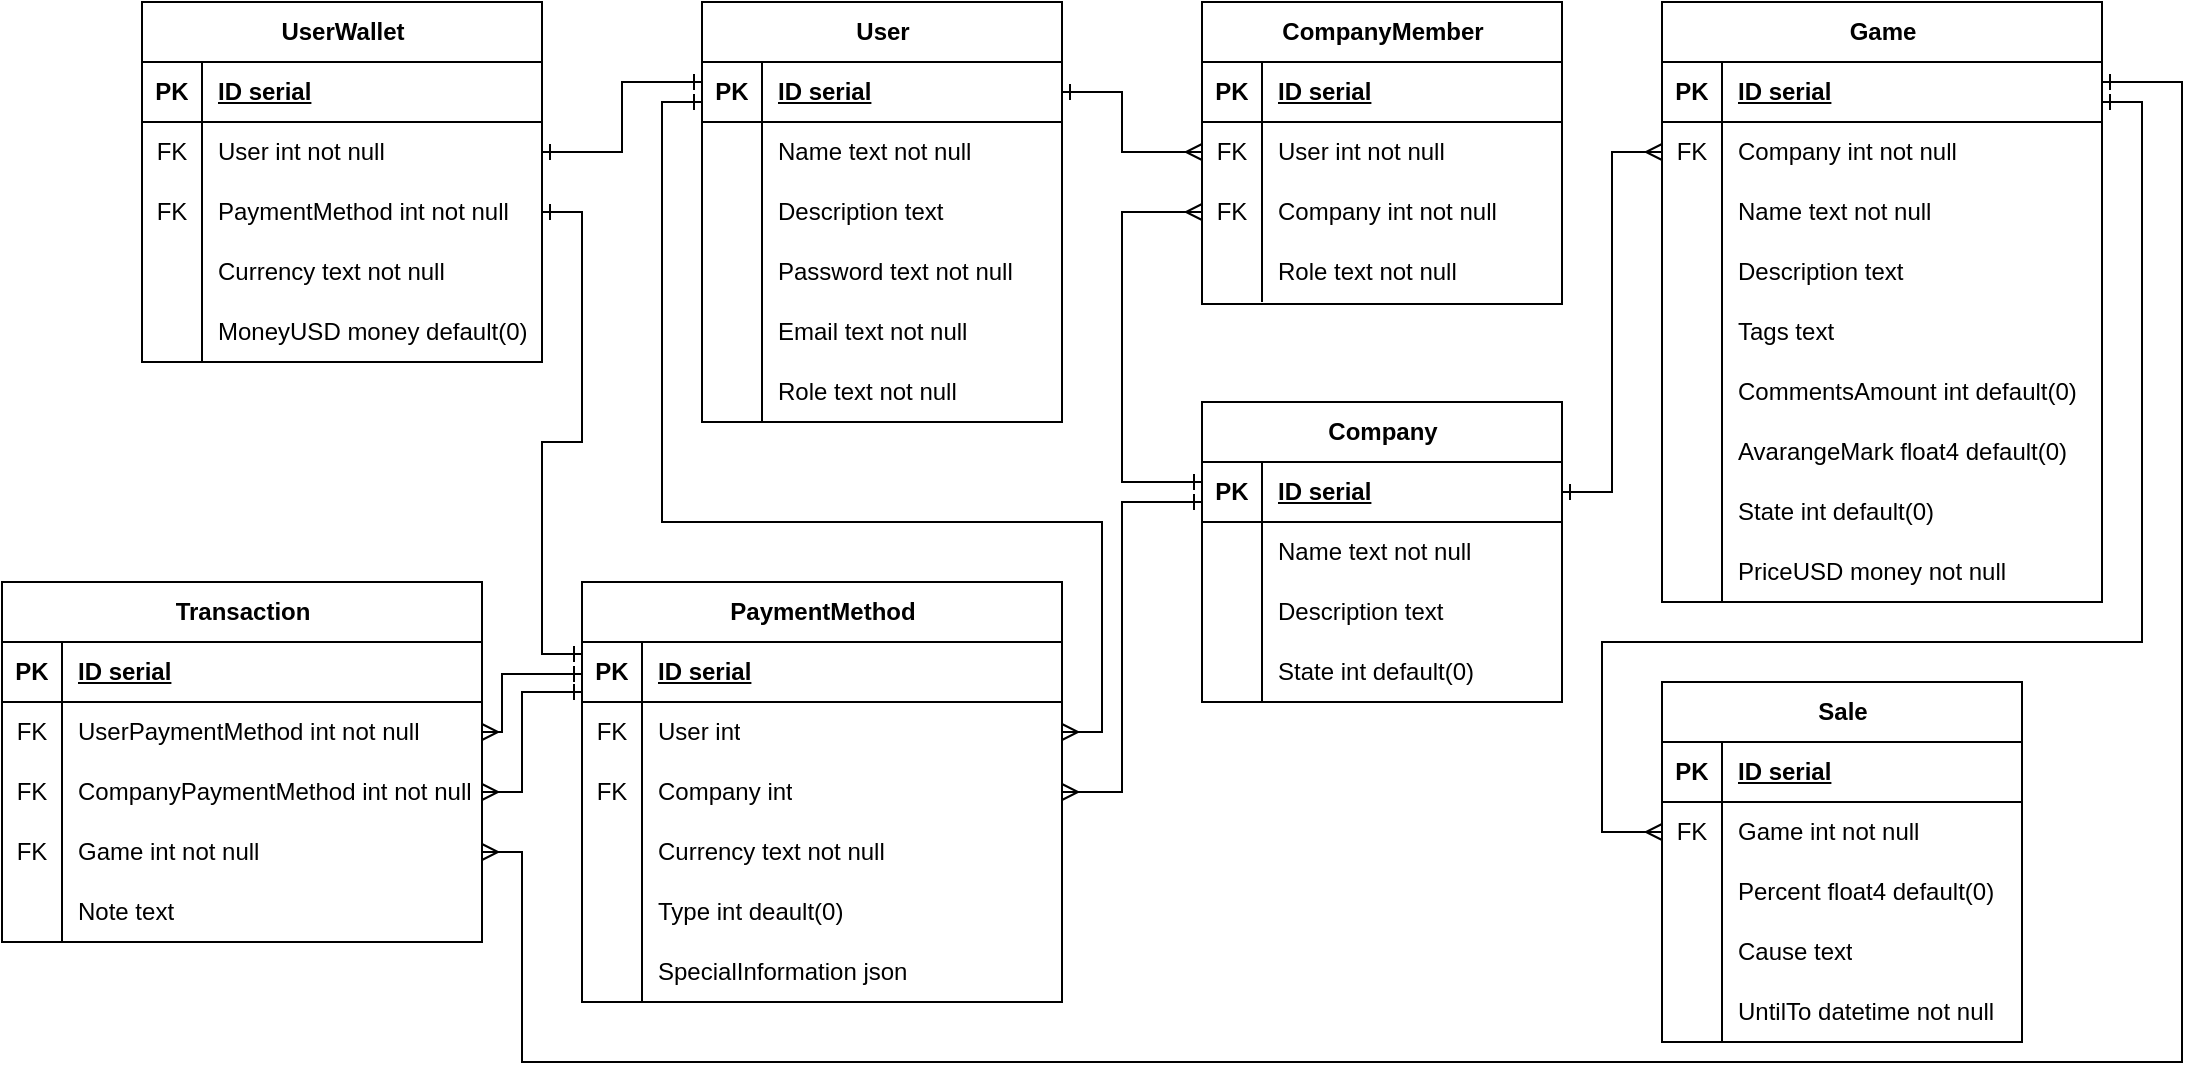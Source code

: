 <mxfile version="23.0.2" type="device">
  <diagram name="Страница — 1" id="mtTbgyyZm49exHGxRBd9">
    <mxGraphModel dx="2062" dy="731" grid="1" gridSize="10" guides="1" tooltips="1" connect="1" arrows="1" fold="1" page="1" pageScale="1" pageWidth="827" pageHeight="1169" math="0" shadow="0">
      <root>
        <mxCell id="0" />
        <mxCell id="1" parent="0" />
        <mxCell id="hpn7DYd1VdzblLCuDy1f-1" value="User" style="shape=table;startSize=30;container=1;collapsible=1;childLayout=tableLayout;fixedRows=1;rowLines=0;fontStyle=1;align=center;resizeLast=1;html=1;" parent="1" vertex="1">
          <mxGeometry y="120" width="180" height="210" as="geometry" />
        </mxCell>
        <mxCell id="hpn7DYd1VdzblLCuDy1f-2" value="" style="shape=tableRow;horizontal=0;startSize=0;swimlaneHead=0;swimlaneBody=0;fillColor=none;collapsible=0;dropTarget=0;points=[[0,0.5],[1,0.5]];portConstraint=eastwest;top=0;left=0;right=0;bottom=1;" parent="hpn7DYd1VdzblLCuDy1f-1" vertex="1">
          <mxGeometry y="30" width="180" height="30" as="geometry" />
        </mxCell>
        <mxCell id="hpn7DYd1VdzblLCuDy1f-3" value="PK" style="shape=partialRectangle;connectable=0;fillColor=none;top=0;left=0;bottom=0;right=0;fontStyle=1;overflow=hidden;whiteSpace=wrap;html=1;" parent="hpn7DYd1VdzblLCuDy1f-2" vertex="1">
          <mxGeometry width="30" height="30" as="geometry">
            <mxRectangle width="30" height="30" as="alternateBounds" />
          </mxGeometry>
        </mxCell>
        <mxCell id="hpn7DYd1VdzblLCuDy1f-4" value="ID serial" style="shape=partialRectangle;connectable=0;fillColor=none;top=0;left=0;bottom=0;right=0;align=left;spacingLeft=6;fontStyle=5;overflow=hidden;whiteSpace=wrap;html=1;" parent="hpn7DYd1VdzblLCuDy1f-2" vertex="1">
          <mxGeometry x="30" width="150" height="30" as="geometry">
            <mxRectangle width="150" height="30" as="alternateBounds" />
          </mxGeometry>
        </mxCell>
        <mxCell id="hpn7DYd1VdzblLCuDy1f-5" value="" style="shape=tableRow;horizontal=0;startSize=0;swimlaneHead=0;swimlaneBody=0;fillColor=none;collapsible=0;dropTarget=0;points=[[0,0.5],[1,0.5]];portConstraint=eastwest;top=0;left=0;right=0;bottom=0;" parent="hpn7DYd1VdzblLCuDy1f-1" vertex="1">
          <mxGeometry y="60" width="180" height="30" as="geometry" />
        </mxCell>
        <mxCell id="hpn7DYd1VdzblLCuDy1f-6" value="" style="shape=partialRectangle;connectable=0;fillColor=none;top=0;left=0;bottom=0;right=0;editable=1;overflow=hidden;whiteSpace=wrap;html=1;" parent="hpn7DYd1VdzblLCuDy1f-5" vertex="1">
          <mxGeometry width="30" height="30" as="geometry">
            <mxRectangle width="30" height="30" as="alternateBounds" />
          </mxGeometry>
        </mxCell>
        <mxCell id="hpn7DYd1VdzblLCuDy1f-7" value="Name text not null" style="shape=partialRectangle;connectable=0;fillColor=none;top=0;left=0;bottom=0;right=0;align=left;spacingLeft=6;overflow=hidden;whiteSpace=wrap;html=1;" parent="hpn7DYd1VdzblLCuDy1f-5" vertex="1">
          <mxGeometry x="30" width="150" height="30" as="geometry">
            <mxRectangle width="150" height="30" as="alternateBounds" />
          </mxGeometry>
        </mxCell>
        <mxCell id="hpn7DYd1VdzblLCuDy1f-8" value="" style="shape=tableRow;horizontal=0;startSize=0;swimlaneHead=0;swimlaneBody=0;fillColor=none;collapsible=0;dropTarget=0;points=[[0,0.5],[1,0.5]];portConstraint=eastwest;top=0;left=0;right=0;bottom=0;" parent="hpn7DYd1VdzblLCuDy1f-1" vertex="1">
          <mxGeometry y="90" width="180" height="30" as="geometry" />
        </mxCell>
        <mxCell id="hpn7DYd1VdzblLCuDy1f-9" value="" style="shape=partialRectangle;connectable=0;fillColor=none;top=0;left=0;bottom=0;right=0;editable=1;overflow=hidden;whiteSpace=wrap;html=1;" parent="hpn7DYd1VdzblLCuDy1f-8" vertex="1">
          <mxGeometry width="30" height="30" as="geometry">
            <mxRectangle width="30" height="30" as="alternateBounds" />
          </mxGeometry>
        </mxCell>
        <mxCell id="hpn7DYd1VdzblLCuDy1f-10" value="Description text" style="shape=partialRectangle;connectable=0;fillColor=none;top=0;left=0;bottom=0;right=0;align=left;spacingLeft=6;overflow=hidden;whiteSpace=wrap;html=1;" parent="hpn7DYd1VdzblLCuDy1f-8" vertex="1">
          <mxGeometry x="30" width="150" height="30" as="geometry">
            <mxRectangle width="150" height="30" as="alternateBounds" />
          </mxGeometry>
        </mxCell>
        <mxCell id="hpn7DYd1VdzblLCuDy1f-11" value="" style="shape=tableRow;horizontal=0;startSize=0;swimlaneHead=0;swimlaneBody=0;fillColor=none;collapsible=0;dropTarget=0;points=[[0,0.5],[1,0.5]];portConstraint=eastwest;top=0;left=0;right=0;bottom=0;" parent="hpn7DYd1VdzblLCuDy1f-1" vertex="1">
          <mxGeometry y="120" width="180" height="30" as="geometry" />
        </mxCell>
        <mxCell id="hpn7DYd1VdzblLCuDy1f-12" value="" style="shape=partialRectangle;connectable=0;fillColor=none;top=0;left=0;bottom=0;right=0;editable=1;overflow=hidden;whiteSpace=wrap;html=1;" parent="hpn7DYd1VdzblLCuDy1f-11" vertex="1">
          <mxGeometry width="30" height="30" as="geometry">
            <mxRectangle width="30" height="30" as="alternateBounds" />
          </mxGeometry>
        </mxCell>
        <mxCell id="hpn7DYd1VdzblLCuDy1f-13" value="Password text not null" style="shape=partialRectangle;connectable=0;fillColor=none;top=0;left=0;bottom=0;right=0;align=left;spacingLeft=6;overflow=hidden;whiteSpace=wrap;html=1;" parent="hpn7DYd1VdzblLCuDy1f-11" vertex="1">
          <mxGeometry x="30" width="150" height="30" as="geometry">
            <mxRectangle width="150" height="30" as="alternateBounds" />
          </mxGeometry>
        </mxCell>
        <mxCell id="SsQEKm58ZmGo_g2XFNPB-19" style="shape=tableRow;horizontal=0;startSize=0;swimlaneHead=0;swimlaneBody=0;fillColor=none;collapsible=0;dropTarget=0;points=[[0,0.5],[1,0.5]];portConstraint=eastwest;top=0;left=0;right=0;bottom=0;" parent="hpn7DYd1VdzblLCuDy1f-1" vertex="1">
          <mxGeometry y="150" width="180" height="30" as="geometry" />
        </mxCell>
        <mxCell id="SsQEKm58ZmGo_g2XFNPB-20" style="shape=partialRectangle;connectable=0;fillColor=none;top=0;left=0;bottom=0;right=0;editable=1;overflow=hidden;whiteSpace=wrap;html=1;" parent="SsQEKm58ZmGo_g2XFNPB-19" vertex="1">
          <mxGeometry width="30" height="30" as="geometry">
            <mxRectangle width="30" height="30" as="alternateBounds" />
          </mxGeometry>
        </mxCell>
        <mxCell id="SsQEKm58ZmGo_g2XFNPB-21" value="Email text not null" style="shape=partialRectangle;connectable=0;fillColor=none;top=0;left=0;bottom=0;right=0;align=left;spacingLeft=6;overflow=hidden;whiteSpace=wrap;html=1;" parent="SsQEKm58ZmGo_g2XFNPB-19" vertex="1">
          <mxGeometry x="30" width="150" height="30" as="geometry">
            <mxRectangle width="150" height="30" as="alternateBounds" />
          </mxGeometry>
        </mxCell>
        <mxCell id="hpn7DYd1VdzblLCuDy1f-66" style="shape=tableRow;horizontal=0;startSize=0;swimlaneHead=0;swimlaneBody=0;fillColor=none;collapsible=0;dropTarget=0;points=[[0,0.5],[1,0.5]];portConstraint=eastwest;top=0;left=0;right=0;bottom=0;" parent="hpn7DYd1VdzblLCuDy1f-1" vertex="1">
          <mxGeometry y="180" width="180" height="30" as="geometry" />
        </mxCell>
        <mxCell id="hpn7DYd1VdzblLCuDy1f-67" style="shape=partialRectangle;connectable=0;fillColor=none;top=0;left=0;bottom=0;right=0;editable=1;overflow=hidden;whiteSpace=wrap;html=1;" parent="hpn7DYd1VdzblLCuDy1f-66" vertex="1">
          <mxGeometry width="30" height="30" as="geometry">
            <mxRectangle width="30" height="30" as="alternateBounds" />
          </mxGeometry>
        </mxCell>
        <mxCell id="hpn7DYd1VdzblLCuDy1f-68" value="Role text not null" style="shape=partialRectangle;connectable=0;fillColor=none;top=0;left=0;bottom=0;right=0;align=left;spacingLeft=6;overflow=hidden;whiteSpace=wrap;html=1;" parent="hpn7DYd1VdzblLCuDy1f-66" vertex="1">
          <mxGeometry x="30" width="150" height="30" as="geometry">
            <mxRectangle width="150" height="30" as="alternateBounds" />
          </mxGeometry>
        </mxCell>
        <mxCell id="hpn7DYd1VdzblLCuDy1f-14" value="Game" style="shape=table;startSize=30;container=1;collapsible=1;childLayout=tableLayout;fixedRows=1;rowLines=0;fontStyle=1;align=center;resizeLast=1;html=1;" parent="1" vertex="1">
          <mxGeometry x="480" y="120" width="220" height="300" as="geometry" />
        </mxCell>
        <mxCell id="hpn7DYd1VdzblLCuDy1f-15" value="" style="shape=tableRow;horizontal=0;startSize=0;swimlaneHead=0;swimlaneBody=0;fillColor=none;collapsible=0;dropTarget=0;points=[[0,0.5],[1,0.5]];portConstraint=eastwest;top=0;left=0;right=0;bottom=1;" parent="hpn7DYd1VdzblLCuDy1f-14" vertex="1">
          <mxGeometry y="30" width="220" height="30" as="geometry" />
        </mxCell>
        <mxCell id="hpn7DYd1VdzblLCuDy1f-16" value="PK" style="shape=partialRectangle;connectable=0;fillColor=none;top=0;left=0;bottom=0;right=0;fontStyle=1;overflow=hidden;whiteSpace=wrap;html=1;" parent="hpn7DYd1VdzblLCuDy1f-15" vertex="1">
          <mxGeometry width="30" height="30" as="geometry">
            <mxRectangle width="30" height="30" as="alternateBounds" />
          </mxGeometry>
        </mxCell>
        <mxCell id="hpn7DYd1VdzblLCuDy1f-17" value="ID serial" style="shape=partialRectangle;connectable=0;fillColor=none;top=0;left=0;bottom=0;right=0;align=left;spacingLeft=6;fontStyle=5;overflow=hidden;whiteSpace=wrap;html=1;" parent="hpn7DYd1VdzblLCuDy1f-15" vertex="1">
          <mxGeometry x="30" width="190" height="30" as="geometry">
            <mxRectangle width="190" height="30" as="alternateBounds" />
          </mxGeometry>
        </mxCell>
        <mxCell id="hpn7DYd1VdzblLCuDy1f-75" style="shape=tableRow;horizontal=0;startSize=0;swimlaneHead=0;swimlaneBody=0;fillColor=none;collapsible=0;dropTarget=0;points=[[0,0.5],[1,0.5]];portConstraint=eastwest;top=0;left=0;right=0;bottom=0;" parent="hpn7DYd1VdzblLCuDy1f-14" vertex="1">
          <mxGeometry y="60" width="220" height="30" as="geometry" />
        </mxCell>
        <mxCell id="hpn7DYd1VdzblLCuDy1f-76" value="FK" style="shape=partialRectangle;connectable=0;fillColor=none;top=0;left=0;bottom=0;right=0;editable=1;overflow=hidden;whiteSpace=wrap;html=1;" parent="hpn7DYd1VdzblLCuDy1f-75" vertex="1">
          <mxGeometry width="30" height="30" as="geometry">
            <mxRectangle width="30" height="30" as="alternateBounds" />
          </mxGeometry>
        </mxCell>
        <mxCell id="hpn7DYd1VdzblLCuDy1f-77" value="Company int not null" style="shape=partialRectangle;connectable=0;fillColor=none;top=0;left=0;bottom=0;right=0;align=left;spacingLeft=6;overflow=hidden;whiteSpace=wrap;html=1;" parent="hpn7DYd1VdzblLCuDy1f-75" vertex="1">
          <mxGeometry x="30" width="190" height="30" as="geometry">
            <mxRectangle width="190" height="30" as="alternateBounds" />
          </mxGeometry>
        </mxCell>
        <mxCell id="hpn7DYd1VdzblLCuDy1f-18" value="" style="shape=tableRow;horizontal=0;startSize=0;swimlaneHead=0;swimlaneBody=0;fillColor=none;collapsible=0;dropTarget=0;points=[[0,0.5],[1,0.5]];portConstraint=eastwest;top=0;left=0;right=0;bottom=0;" parent="hpn7DYd1VdzblLCuDy1f-14" vertex="1">
          <mxGeometry y="90" width="220" height="30" as="geometry" />
        </mxCell>
        <mxCell id="hpn7DYd1VdzblLCuDy1f-19" value="" style="shape=partialRectangle;connectable=0;fillColor=none;top=0;left=0;bottom=0;right=0;editable=1;overflow=hidden;whiteSpace=wrap;html=1;" parent="hpn7DYd1VdzblLCuDy1f-18" vertex="1">
          <mxGeometry width="30" height="30" as="geometry">
            <mxRectangle width="30" height="30" as="alternateBounds" />
          </mxGeometry>
        </mxCell>
        <mxCell id="hpn7DYd1VdzblLCuDy1f-20" value="Name text not null" style="shape=partialRectangle;connectable=0;fillColor=none;top=0;left=0;bottom=0;right=0;align=left;spacingLeft=6;overflow=hidden;whiteSpace=wrap;html=1;" parent="hpn7DYd1VdzblLCuDy1f-18" vertex="1">
          <mxGeometry x="30" width="190" height="30" as="geometry">
            <mxRectangle width="190" height="30" as="alternateBounds" />
          </mxGeometry>
        </mxCell>
        <mxCell id="hpn7DYd1VdzblLCuDy1f-21" value="" style="shape=tableRow;horizontal=0;startSize=0;swimlaneHead=0;swimlaneBody=0;fillColor=none;collapsible=0;dropTarget=0;points=[[0,0.5],[1,0.5]];portConstraint=eastwest;top=0;left=0;right=0;bottom=0;" parent="hpn7DYd1VdzblLCuDy1f-14" vertex="1">
          <mxGeometry y="120" width="220" height="30" as="geometry" />
        </mxCell>
        <mxCell id="hpn7DYd1VdzblLCuDy1f-22" value="" style="shape=partialRectangle;connectable=0;fillColor=none;top=0;left=0;bottom=0;right=0;editable=1;overflow=hidden;whiteSpace=wrap;html=1;" parent="hpn7DYd1VdzblLCuDy1f-21" vertex="1">
          <mxGeometry width="30" height="30" as="geometry">
            <mxRectangle width="30" height="30" as="alternateBounds" />
          </mxGeometry>
        </mxCell>
        <mxCell id="hpn7DYd1VdzblLCuDy1f-23" value="Description text" style="shape=partialRectangle;connectable=0;fillColor=none;top=0;left=0;bottom=0;right=0;align=left;spacingLeft=6;overflow=hidden;whiteSpace=wrap;html=1;" parent="hpn7DYd1VdzblLCuDy1f-21" vertex="1">
          <mxGeometry x="30" width="190" height="30" as="geometry">
            <mxRectangle width="190" height="30" as="alternateBounds" />
          </mxGeometry>
        </mxCell>
        <mxCell id="hpn7DYd1VdzblLCuDy1f-24" value="" style="shape=tableRow;horizontal=0;startSize=0;swimlaneHead=0;swimlaneBody=0;fillColor=none;collapsible=0;dropTarget=0;points=[[0,0.5],[1,0.5]];portConstraint=eastwest;top=0;left=0;right=0;bottom=0;" parent="hpn7DYd1VdzblLCuDy1f-14" vertex="1">
          <mxGeometry y="150" width="220" height="30" as="geometry" />
        </mxCell>
        <mxCell id="hpn7DYd1VdzblLCuDy1f-25" value="" style="shape=partialRectangle;connectable=0;fillColor=none;top=0;left=0;bottom=0;right=0;editable=1;overflow=hidden;whiteSpace=wrap;html=1;" parent="hpn7DYd1VdzblLCuDy1f-24" vertex="1">
          <mxGeometry width="30" height="30" as="geometry">
            <mxRectangle width="30" height="30" as="alternateBounds" />
          </mxGeometry>
        </mxCell>
        <mxCell id="hpn7DYd1VdzblLCuDy1f-26" value="Tags text" style="shape=partialRectangle;connectable=0;fillColor=none;top=0;left=0;bottom=0;right=0;align=left;spacingLeft=6;overflow=hidden;whiteSpace=wrap;html=1;" parent="hpn7DYd1VdzblLCuDy1f-24" vertex="1">
          <mxGeometry x="30" width="190" height="30" as="geometry">
            <mxRectangle width="190" height="30" as="alternateBounds" />
          </mxGeometry>
        </mxCell>
        <mxCell id="hpn7DYd1VdzblLCuDy1f-72" style="shape=tableRow;horizontal=0;startSize=0;swimlaneHead=0;swimlaneBody=0;fillColor=none;collapsible=0;dropTarget=0;points=[[0,0.5],[1,0.5]];portConstraint=eastwest;top=0;left=0;right=0;bottom=0;" parent="hpn7DYd1VdzblLCuDy1f-14" vertex="1">
          <mxGeometry y="180" width="220" height="30" as="geometry" />
        </mxCell>
        <mxCell id="hpn7DYd1VdzblLCuDy1f-73" style="shape=partialRectangle;connectable=0;fillColor=none;top=0;left=0;bottom=0;right=0;editable=1;overflow=hidden;whiteSpace=wrap;html=1;" parent="hpn7DYd1VdzblLCuDy1f-72" vertex="1">
          <mxGeometry width="30" height="30" as="geometry">
            <mxRectangle width="30" height="30" as="alternateBounds" />
          </mxGeometry>
        </mxCell>
        <mxCell id="hpn7DYd1VdzblLCuDy1f-74" value="CommentsAmount int default(0)" style="shape=partialRectangle;connectable=0;fillColor=none;top=0;left=0;bottom=0;right=0;align=left;spacingLeft=6;overflow=hidden;whiteSpace=wrap;html=1;" parent="hpn7DYd1VdzblLCuDy1f-72" vertex="1">
          <mxGeometry x="30" width="190" height="30" as="geometry">
            <mxRectangle width="190" height="30" as="alternateBounds" />
          </mxGeometry>
        </mxCell>
        <mxCell id="hpn7DYd1VdzblLCuDy1f-79" style="shape=tableRow;horizontal=0;startSize=0;swimlaneHead=0;swimlaneBody=0;fillColor=none;collapsible=0;dropTarget=0;points=[[0,0.5],[1,0.5]];portConstraint=eastwest;top=0;left=0;right=0;bottom=0;" parent="hpn7DYd1VdzblLCuDy1f-14" vertex="1">
          <mxGeometry y="210" width="220" height="30" as="geometry" />
        </mxCell>
        <mxCell id="hpn7DYd1VdzblLCuDy1f-80" style="shape=partialRectangle;connectable=0;fillColor=none;top=0;left=0;bottom=0;right=0;editable=1;overflow=hidden;whiteSpace=wrap;html=1;" parent="hpn7DYd1VdzblLCuDy1f-79" vertex="1">
          <mxGeometry width="30" height="30" as="geometry">
            <mxRectangle width="30" height="30" as="alternateBounds" />
          </mxGeometry>
        </mxCell>
        <mxCell id="hpn7DYd1VdzblLCuDy1f-81" value="AvarangeMark float4 default(0)" style="shape=partialRectangle;connectable=0;fillColor=none;top=0;left=0;bottom=0;right=0;align=left;spacingLeft=6;overflow=hidden;whiteSpace=wrap;html=1;" parent="hpn7DYd1VdzblLCuDy1f-79" vertex="1">
          <mxGeometry x="30" width="190" height="30" as="geometry">
            <mxRectangle width="190" height="30" as="alternateBounds" />
          </mxGeometry>
        </mxCell>
        <mxCell id="u2H5KpluU237ihp0Cpg3-1" style="shape=tableRow;horizontal=0;startSize=0;swimlaneHead=0;swimlaneBody=0;fillColor=none;collapsible=0;dropTarget=0;points=[[0,0.5],[1,0.5]];portConstraint=eastwest;top=0;left=0;right=0;bottom=0;" vertex="1" parent="hpn7DYd1VdzblLCuDy1f-14">
          <mxGeometry y="240" width="220" height="30" as="geometry" />
        </mxCell>
        <mxCell id="u2H5KpluU237ihp0Cpg3-2" style="shape=partialRectangle;connectable=0;fillColor=none;top=0;left=0;bottom=0;right=0;editable=1;overflow=hidden;whiteSpace=wrap;html=1;" vertex="1" parent="u2H5KpluU237ihp0Cpg3-1">
          <mxGeometry width="30" height="30" as="geometry">
            <mxRectangle width="30" height="30" as="alternateBounds" />
          </mxGeometry>
        </mxCell>
        <mxCell id="u2H5KpluU237ihp0Cpg3-3" value="State int default(0)" style="shape=partialRectangle;connectable=0;fillColor=none;top=0;left=0;bottom=0;right=0;align=left;spacingLeft=6;overflow=hidden;whiteSpace=wrap;html=1;" vertex="1" parent="u2H5KpluU237ihp0Cpg3-1">
          <mxGeometry x="30" width="190" height="30" as="geometry">
            <mxRectangle width="190" height="30" as="alternateBounds" />
          </mxGeometry>
        </mxCell>
        <mxCell id="SsQEKm58ZmGo_g2XFNPB-103" style="shape=tableRow;horizontal=0;startSize=0;swimlaneHead=0;swimlaneBody=0;fillColor=none;collapsible=0;dropTarget=0;points=[[0,0.5],[1,0.5]];portConstraint=eastwest;top=0;left=0;right=0;bottom=0;" parent="hpn7DYd1VdzblLCuDy1f-14" vertex="1">
          <mxGeometry y="270" width="220" height="30" as="geometry" />
        </mxCell>
        <mxCell id="SsQEKm58ZmGo_g2XFNPB-104" style="shape=partialRectangle;connectable=0;fillColor=none;top=0;left=0;bottom=0;right=0;editable=1;overflow=hidden;whiteSpace=wrap;html=1;" parent="SsQEKm58ZmGo_g2XFNPB-103" vertex="1">
          <mxGeometry width="30" height="30" as="geometry">
            <mxRectangle width="30" height="30" as="alternateBounds" />
          </mxGeometry>
        </mxCell>
        <mxCell id="SsQEKm58ZmGo_g2XFNPB-105" value="PriceUSD money not null" style="shape=partialRectangle;connectable=0;fillColor=none;top=0;left=0;bottom=0;right=0;align=left;spacingLeft=6;overflow=hidden;whiteSpace=wrap;html=1;" parent="SsQEKm58ZmGo_g2XFNPB-103" vertex="1">
          <mxGeometry x="30" width="190" height="30" as="geometry">
            <mxRectangle width="190" height="30" as="alternateBounds" />
          </mxGeometry>
        </mxCell>
        <mxCell id="hpn7DYd1VdzblLCuDy1f-27" value="Company" style="shape=table;startSize=30;container=1;collapsible=1;childLayout=tableLayout;fixedRows=1;rowLines=0;fontStyle=1;align=center;resizeLast=1;html=1;" parent="1" vertex="1">
          <mxGeometry x="250" y="320" width="180" height="150" as="geometry" />
        </mxCell>
        <mxCell id="hpn7DYd1VdzblLCuDy1f-28" value="" style="shape=tableRow;horizontal=0;startSize=0;swimlaneHead=0;swimlaneBody=0;fillColor=none;collapsible=0;dropTarget=0;points=[[0,0.5],[1,0.5]];portConstraint=eastwest;top=0;left=0;right=0;bottom=1;" parent="hpn7DYd1VdzblLCuDy1f-27" vertex="1">
          <mxGeometry y="30" width="180" height="30" as="geometry" />
        </mxCell>
        <mxCell id="hpn7DYd1VdzblLCuDy1f-29" value="PK" style="shape=partialRectangle;connectable=0;fillColor=none;top=0;left=0;bottom=0;right=0;fontStyle=1;overflow=hidden;whiteSpace=wrap;html=1;" parent="hpn7DYd1VdzblLCuDy1f-28" vertex="1">
          <mxGeometry width="30" height="30" as="geometry">
            <mxRectangle width="30" height="30" as="alternateBounds" />
          </mxGeometry>
        </mxCell>
        <mxCell id="hpn7DYd1VdzblLCuDy1f-30" value="ID serial" style="shape=partialRectangle;connectable=0;fillColor=none;top=0;left=0;bottom=0;right=0;align=left;spacingLeft=6;fontStyle=5;overflow=hidden;whiteSpace=wrap;html=1;" parent="hpn7DYd1VdzblLCuDy1f-28" vertex="1">
          <mxGeometry x="30" width="150" height="30" as="geometry">
            <mxRectangle width="150" height="30" as="alternateBounds" />
          </mxGeometry>
        </mxCell>
        <mxCell id="hpn7DYd1VdzblLCuDy1f-31" value="" style="shape=tableRow;horizontal=0;startSize=0;swimlaneHead=0;swimlaneBody=0;fillColor=none;collapsible=0;dropTarget=0;points=[[0,0.5],[1,0.5]];portConstraint=eastwest;top=0;left=0;right=0;bottom=0;" parent="hpn7DYd1VdzblLCuDy1f-27" vertex="1">
          <mxGeometry y="60" width="180" height="30" as="geometry" />
        </mxCell>
        <mxCell id="hpn7DYd1VdzblLCuDy1f-32" value="" style="shape=partialRectangle;connectable=0;fillColor=none;top=0;left=0;bottom=0;right=0;editable=1;overflow=hidden;whiteSpace=wrap;html=1;" parent="hpn7DYd1VdzblLCuDy1f-31" vertex="1">
          <mxGeometry width="30" height="30" as="geometry">
            <mxRectangle width="30" height="30" as="alternateBounds" />
          </mxGeometry>
        </mxCell>
        <mxCell id="hpn7DYd1VdzblLCuDy1f-33" value="Name text not null" style="shape=partialRectangle;connectable=0;fillColor=none;top=0;left=0;bottom=0;right=0;align=left;spacingLeft=6;overflow=hidden;whiteSpace=wrap;html=1;" parent="hpn7DYd1VdzblLCuDy1f-31" vertex="1">
          <mxGeometry x="30" width="150" height="30" as="geometry">
            <mxRectangle width="150" height="30" as="alternateBounds" />
          </mxGeometry>
        </mxCell>
        <mxCell id="hpn7DYd1VdzblLCuDy1f-34" value="" style="shape=tableRow;horizontal=0;startSize=0;swimlaneHead=0;swimlaneBody=0;fillColor=none;collapsible=0;dropTarget=0;points=[[0,0.5],[1,0.5]];portConstraint=eastwest;top=0;left=0;right=0;bottom=0;" parent="hpn7DYd1VdzblLCuDy1f-27" vertex="1">
          <mxGeometry y="90" width="180" height="30" as="geometry" />
        </mxCell>
        <mxCell id="hpn7DYd1VdzblLCuDy1f-35" value="" style="shape=partialRectangle;connectable=0;fillColor=none;top=0;left=0;bottom=0;right=0;editable=1;overflow=hidden;whiteSpace=wrap;html=1;" parent="hpn7DYd1VdzblLCuDy1f-34" vertex="1">
          <mxGeometry width="30" height="30" as="geometry">
            <mxRectangle width="30" height="30" as="alternateBounds" />
          </mxGeometry>
        </mxCell>
        <mxCell id="hpn7DYd1VdzblLCuDy1f-36" value="Description text" style="shape=partialRectangle;connectable=0;fillColor=none;top=0;left=0;bottom=0;right=0;align=left;spacingLeft=6;overflow=hidden;whiteSpace=wrap;html=1;" parent="hpn7DYd1VdzblLCuDy1f-34" vertex="1">
          <mxGeometry x="30" width="150" height="30" as="geometry">
            <mxRectangle width="150" height="30" as="alternateBounds" />
          </mxGeometry>
        </mxCell>
        <mxCell id="u2H5KpluU237ihp0Cpg3-8" style="shape=tableRow;horizontal=0;startSize=0;swimlaneHead=0;swimlaneBody=0;fillColor=none;collapsible=0;dropTarget=0;points=[[0,0.5],[1,0.5]];portConstraint=eastwest;top=0;left=0;right=0;bottom=0;" vertex="1" parent="hpn7DYd1VdzblLCuDy1f-27">
          <mxGeometry y="120" width="180" height="30" as="geometry" />
        </mxCell>
        <mxCell id="u2H5KpluU237ihp0Cpg3-9" style="shape=partialRectangle;connectable=0;fillColor=none;top=0;left=0;bottom=0;right=0;editable=1;overflow=hidden;whiteSpace=wrap;html=1;" vertex="1" parent="u2H5KpluU237ihp0Cpg3-8">
          <mxGeometry width="30" height="30" as="geometry">
            <mxRectangle width="30" height="30" as="alternateBounds" />
          </mxGeometry>
        </mxCell>
        <mxCell id="u2H5KpluU237ihp0Cpg3-10" value="State int default(0)" style="shape=partialRectangle;connectable=0;fillColor=none;top=0;left=0;bottom=0;right=0;align=left;spacingLeft=6;overflow=hidden;whiteSpace=wrap;html=1;" vertex="1" parent="u2H5KpluU237ihp0Cpg3-8">
          <mxGeometry x="30" width="150" height="30" as="geometry">
            <mxRectangle width="150" height="30" as="alternateBounds" />
          </mxGeometry>
        </mxCell>
        <mxCell id="hpn7DYd1VdzblLCuDy1f-40" value="Sale" style="shape=table;startSize=30;container=1;collapsible=1;childLayout=tableLayout;fixedRows=1;rowLines=0;fontStyle=1;align=center;resizeLast=1;html=1;" parent="1" vertex="1">
          <mxGeometry x="480" y="460" width="180" height="180" as="geometry" />
        </mxCell>
        <mxCell id="hpn7DYd1VdzblLCuDy1f-41" value="" style="shape=tableRow;horizontal=0;startSize=0;swimlaneHead=0;swimlaneBody=0;fillColor=none;collapsible=0;dropTarget=0;points=[[0,0.5],[1,0.5]];portConstraint=eastwest;top=0;left=0;right=0;bottom=1;" parent="hpn7DYd1VdzblLCuDy1f-40" vertex="1">
          <mxGeometry y="30" width="180" height="30" as="geometry" />
        </mxCell>
        <mxCell id="hpn7DYd1VdzblLCuDy1f-42" value="PK" style="shape=partialRectangle;connectable=0;fillColor=none;top=0;left=0;bottom=0;right=0;fontStyle=1;overflow=hidden;whiteSpace=wrap;html=1;" parent="hpn7DYd1VdzblLCuDy1f-41" vertex="1">
          <mxGeometry width="30" height="30" as="geometry">
            <mxRectangle width="30" height="30" as="alternateBounds" />
          </mxGeometry>
        </mxCell>
        <mxCell id="hpn7DYd1VdzblLCuDy1f-43" value="ID serial" style="shape=partialRectangle;connectable=0;fillColor=none;top=0;left=0;bottom=0;right=0;align=left;spacingLeft=6;fontStyle=5;overflow=hidden;whiteSpace=wrap;html=1;" parent="hpn7DYd1VdzblLCuDy1f-41" vertex="1">
          <mxGeometry x="30" width="150" height="30" as="geometry">
            <mxRectangle width="150" height="30" as="alternateBounds" />
          </mxGeometry>
        </mxCell>
        <mxCell id="hpn7DYd1VdzblLCuDy1f-44" value="" style="shape=tableRow;horizontal=0;startSize=0;swimlaneHead=0;swimlaneBody=0;fillColor=none;collapsible=0;dropTarget=0;points=[[0,0.5],[1,0.5]];portConstraint=eastwest;top=0;left=0;right=0;bottom=0;" parent="hpn7DYd1VdzblLCuDy1f-40" vertex="1">
          <mxGeometry y="60" width="180" height="30" as="geometry" />
        </mxCell>
        <mxCell id="hpn7DYd1VdzblLCuDy1f-45" value="FK" style="shape=partialRectangle;connectable=0;fillColor=none;top=0;left=0;bottom=0;right=0;editable=1;overflow=hidden;whiteSpace=wrap;html=1;" parent="hpn7DYd1VdzblLCuDy1f-44" vertex="1">
          <mxGeometry width="30" height="30" as="geometry">
            <mxRectangle width="30" height="30" as="alternateBounds" />
          </mxGeometry>
        </mxCell>
        <mxCell id="hpn7DYd1VdzblLCuDy1f-46" value="Game int not null" style="shape=partialRectangle;connectable=0;fillColor=none;top=0;left=0;bottom=0;right=0;align=left;spacingLeft=6;overflow=hidden;whiteSpace=wrap;html=1;" parent="hpn7DYd1VdzblLCuDy1f-44" vertex="1">
          <mxGeometry x="30" width="150" height="30" as="geometry">
            <mxRectangle width="150" height="30" as="alternateBounds" />
          </mxGeometry>
        </mxCell>
        <mxCell id="hpn7DYd1VdzblLCuDy1f-47" value="" style="shape=tableRow;horizontal=0;startSize=0;swimlaneHead=0;swimlaneBody=0;fillColor=none;collapsible=0;dropTarget=0;points=[[0,0.5],[1,0.5]];portConstraint=eastwest;top=0;left=0;right=0;bottom=0;" parent="hpn7DYd1VdzblLCuDy1f-40" vertex="1">
          <mxGeometry y="90" width="180" height="30" as="geometry" />
        </mxCell>
        <mxCell id="hpn7DYd1VdzblLCuDy1f-48" value="" style="shape=partialRectangle;connectable=0;fillColor=none;top=0;left=0;bottom=0;right=0;editable=1;overflow=hidden;whiteSpace=wrap;html=1;" parent="hpn7DYd1VdzblLCuDy1f-47" vertex="1">
          <mxGeometry width="30" height="30" as="geometry">
            <mxRectangle width="30" height="30" as="alternateBounds" />
          </mxGeometry>
        </mxCell>
        <mxCell id="hpn7DYd1VdzblLCuDy1f-49" value="Percent float4 default(0)" style="shape=partialRectangle;connectable=0;fillColor=none;top=0;left=0;bottom=0;right=0;align=left;spacingLeft=6;overflow=hidden;whiteSpace=wrap;html=1;" parent="hpn7DYd1VdzblLCuDy1f-47" vertex="1">
          <mxGeometry x="30" width="150" height="30" as="geometry">
            <mxRectangle width="150" height="30" as="alternateBounds" />
          </mxGeometry>
        </mxCell>
        <mxCell id="hpn7DYd1VdzblLCuDy1f-50" value="" style="shape=tableRow;horizontal=0;startSize=0;swimlaneHead=0;swimlaneBody=0;fillColor=none;collapsible=0;dropTarget=0;points=[[0,0.5],[1,0.5]];portConstraint=eastwest;top=0;left=0;right=0;bottom=0;" parent="hpn7DYd1VdzblLCuDy1f-40" vertex="1">
          <mxGeometry y="120" width="180" height="30" as="geometry" />
        </mxCell>
        <mxCell id="hpn7DYd1VdzblLCuDy1f-51" value="" style="shape=partialRectangle;connectable=0;fillColor=none;top=0;left=0;bottom=0;right=0;editable=1;overflow=hidden;whiteSpace=wrap;html=1;" parent="hpn7DYd1VdzblLCuDy1f-50" vertex="1">
          <mxGeometry width="30" height="30" as="geometry">
            <mxRectangle width="30" height="30" as="alternateBounds" />
          </mxGeometry>
        </mxCell>
        <mxCell id="hpn7DYd1VdzblLCuDy1f-52" value="Cause text" style="shape=partialRectangle;connectable=0;fillColor=none;top=0;left=0;bottom=0;right=0;align=left;spacingLeft=6;overflow=hidden;whiteSpace=wrap;html=1;" parent="hpn7DYd1VdzblLCuDy1f-50" vertex="1">
          <mxGeometry x="30" width="150" height="30" as="geometry">
            <mxRectangle width="150" height="30" as="alternateBounds" />
          </mxGeometry>
        </mxCell>
        <mxCell id="u2H5KpluU237ihp0Cpg3-4" style="shape=tableRow;horizontal=0;startSize=0;swimlaneHead=0;swimlaneBody=0;fillColor=none;collapsible=0;dropTarget=0;points=[[0,0.5],[1,0.5]];portConstraint=eastwest;top=0;left=0;right=0;bottom=0;" vertex="1" parent="hpn7DYd1VdzblLCuDy1f-40">
          <mxGeometry y="150" width="180" height="30" as="geometry" />
        </mxCell>
        <mxCell id="u2H5KpluU237ihp0Cpg3-5" style="shape=partialRectangle;connectable=0;fillColor=none;top=0;left=0;bottom=0;right=0;editable=1;overflow=hidden;whiteSpace=wrap;html=1;" vertex="1" parent="u2H5KpluU237ihp0Cpg3-4">
          <mxGeometry width="30" height="30" as="geometry">
            <mxRectangle width="30" height="30" as="alternateBounds" />
          </mxGeometry>
        </mxCell>
        <mxCell id="u2H5KpluU237ihp0Cpg3-6" value="UntilTo datetime not null" style="shape=partialRectangle;connectable=0;fillColor=none;top=0;left=0;bottom=0;right=0;align=left;spacingLeft=6;overflow=hidden;whiteSpace=wrap;html=1;" vertex="1" parent="u2H5KpluU237ihp0Cpg3-4">
          <mxGeometry x="30" width="150" height="30" as="geometry">
            <mxRectangle width="150" height="30" as="alternateBounds" />
          </mxGeometry>
        </mxCell>
        <mxCell id="hpn7DYd1VdzblLCuDy1f-53" value="Transaction" style="shape=table;startSize=30;container=1;collapsible=1;childLayout=tableLayout;fixedRows=1;rowLines=0;fontStyle=1;align=center;resizeLast=1;html=1;" parent="1" vertex="1">
          <mxGeometry x="-350" y="410" width="240" height="180" as="geometry" />
        </mxCell>
        <mxCell id="hpn7DYd1VdzblLCuDy1f-54" value="" style="shape=tableRow;horizontal=0;startSize=0;swimlaneHead=0;swimlaneBody=0;fillColor=none;collapsible=0;dropTarget=0;points=[[0,0.5],[1,0.5]];portConstraint=eastwest;top=0;left=0;right=0;bottom=1;" parent="hpn7DYd1VdzblLCuDy1f-53" vertex="1">
          <mxGeometry y="30" width="240" height="30" as="geometry" />
        </mxCell>
        <mxCell id="hpn7DYd1VdzblLCuDy1f-55" value="PK" style="shape=partialRectangle;connectable=0;fillColor=none;top=0;left=0;bottom=0;right=0;fontStyle=1;overflow=hidden;whiteSpace=wrap;html=1;" parent="hpn7DYd1VdzblLCuDy1f-54" vertex="1">
          <mxGeometry width="30" height="30" as="geometry">
            <mxRectangle width="30" height="30" as="alternateBounds" />
          </mxGeometry>
        </mxCell>
        <mxCell id="hpn7DYd1VdzblLCuDy1f-56" value="ID serial" style="shape=partialRectangle;connectable=0;fillColor=none;top=0;left=0;bottom=0;right=0;align=left;spacingLeft=6;fontStyle=5;overflow=hidden;whiteSpace=wrap;html=1;" parent="hpn7DYd1VdzblLCuDy1f-54" vertex="1">
          <mxGeometry x="30" width="210" height="30" as="geometry">
            <mxRectangle width="210" height="30" as="alternateBounds" />
          </mxGeometry>
        </mxCell>
        <mxCell id="hpn7DYd1VdzblLCuDy1f-57" value="" style="shape=tableRow;horizontal=0;startSize=0;swimlaneHead=0;swimlaneBody=0;fillColor=none;collapsible=0;dropTarget=0;points=[[0,0.5],[1,0.5]];portConstraint=eastwest;top=0;left=0;right=0;bottom=0;" parent="hpn7DYd1VdzblLCuDy1f-53" vertex="1">
          <mxGeometry y="60" width="240" height="30" as="geometry" />
        </mxCell>
        <mxCell id="hpn7DYd1VdzblLCuDy1f-58" value="FK" style="shape=partialRectangle;connectable=0;fillColor=none;top=0;left=0;bottom=0;right=0;editable=1;overflow=hidden;whiteSpace=wrap;html=1;" parent="hpn7DYd1VdzblLCuDy1f-57" vertex="1">
          <mxGeometry width="30" height="30" as="geometry">
            <mxRectangle width="30" height="30" as="alternateBounds" />
          </mxGeometry>
        </mxCell>
        <mxCell id="hpn7DYd1VdzblLCuDy1f-59" value="UserPaymentMethod int not null" style="shape=partialRectangle;connectable=0;fillColor=none;top=0;left=0;bottom=0;right=0;align=left;spacingLeft=6;overflow=hidden;whiteSpace=wrap;html=1;" parent="hpn7DYd1VdzblLCuDy1f-57" vertex="1">
          <mxGeometry x="30" width="210" height="30" as="geometry">
            <mxRectangle width="210" height="30" as="alternateBounds" />
          </mxGeometry>
        </mxCell>
        <mxCell id="hpn7DYd1VdzblLCuDy1f-60" value="" style="shape=tableRow;horizontal=0;startSize=0;swimlaneHead=0;swimlaneBody=0;fillColor=none;collapsible=0;dropTarget=0;points=[[0,0.5],[1,0.5]];portConstraint=eastwest;top=0;left=0;right=0;bottom=0;" parent="hpn7DYd1VdzblLCuDy1f-53" vertex="1">
          <mxGeometry y="90" width="240" height="30" as="geometry" />
        </mxCell>
        <mxCell id="hpn7DYd1VdzblLCuDy1f-61" value="FK" style="shape=partialRectangle;connectable=0;fillColor=none;top=0;left=0;bottom=0;right=0;editable=1;overflow=hidden;whiteSpace=wrap;html=1;" parent="hpn7DYd1VdzblLCuDy1f-60" vertex="1">
          <mxGeometry width="30" height="30" as="geometry">
            <mxRectangle width="30" height="30" as="alternateBounds" />
          </mxGeometry>
        </mxCell>
        <mxCell id="hpn7DYd1VdzblLCuDy1f-62" value="CompanyPaymentMethod int not null" style="shape=partialRectangle;connectable=0;fillColor=none;top=0;left=0;bottom=0;right=0;align=left;spacingLeft=6;overflow=hidden;whiteSpace=wrap;html=1;" parent="hpn7DYd1VdzblLCuDy1f-60" vertex="1">
          <mxGeometry x="30" width="210" height="30" as="geometry">
            <mxRectangle width="210" height="30" as="alternateBounds" />
          </mxGeometry>
        </mxCell>
        <mxCell id="hpn7DYd1VdzblLCuDy1f-63" value="" style="shape=tableRow;horizontal=0;startSize=0;swimlaneHead=0;swimlaneBody=0;fillColor=none;collapsible=0;dropTarget=0;points=[[0,0.5],[1,0.5]];portConstraint=eastwest;top=0;left=0;right=0;bottom=0;" parent="hpn7DYd1VdzblLCuDy1f-53" vertex="1">
          <mxGeometry y="120" width="240" height="30" as="geometry" />
        </mxCell>
        <mxCell id="hpn7DYd1VdzblLCuDy1f-64" value="FK" style="shape=partialRectangle;connectable=0;fillColor=none;top=0;left=0;bottom=0;right=0;editable=1;overflow=hidden;whiteSpace=wrap;html=1;" parent="hpn7DYd1VdzblLCuDy1f-63" vertex="1">
          <mxGeometry width="30" height="30" as="geometry">
            <mxRectangle width="30" height="30" as="alternateBounds" />
          </mxGeometry>
        </mxCell>
        <mxCell id="hpn7DYd1VdzblLCuDy1f-65" value="Game int not null" style="shape=partialRectangle;connectable=0;fillColor=none;top=0;left=0;bottom=0;right=0;align=left;spacingLeft=6;overflow=hidden;whiteSpace=wrap;html=1;" parent="hpn7DYd1VdzblLCuDy1f-63" vertex="1">
          <mxGeometry x="30" width="210" height="30" as="geometry">
            <mxRectangle width="210" height="30" as="alternateBounds" />
          </mxGeometry>
        </mxCell>
        <mxCell id="hpn7DYd1VdzblLCuDy1f-123" style="shape=tableRow;horizontal=0;startSize=0;swimlaneHead=0;swimlaneBody=0;fillColor=none;collapsible=0;dropTarget=0;points=[[0,0.5],[1,0.5]];portConstraint=eastwest;top=0;left=0;right=0;bottom=0;" parent="hpn7DYd1VdzblLCuDy1f-53" vertex="1">
          <mxGeometry y="150" width="240" height="30" as="geometry" />
        </mxCell>
        <mxCell id="hpn7DYd1VdzblLCuDy1f-124" style="shape=partialRectangle;connectable=0;fillColor=none;top=0;left=0;bottom=0;right=0;editable=1;overflow=hidden;whiteSpace=wrap;html=1;" parent="hpn7DYd1VdzblLCuDy1f-123" vertex="1">
          <mxGeometry width="30" height="30" as="geometry">
            <mxRectangle width="30" height="30" as="alternateBounds" />
          </mxGeometry>
        </mxCell>
        <mxCell id="hpn7DYd1VdzblLCuDy1f-125" value="Note text" style="shape=partialRectangle;connectable=0;fillColor=none;top=0;left=0;bottom=0;right=0;align=left;spacingLeft=6;overflow=hidden;whiteSpace=wrap;html=1;" parent="hpn7DYd1VdzblLCuDy1f-123" vertex="1">
          <mxGeometry x="30" width="210" height="30" as="geometry">
            <mxRectangle width="210" height="30" as="alternateBounds" />
          </mxGeometry>
        </mxCell>
        <mxCell id="hpn7DYd1VdzblLCuDy1f-95" value="UserWallet" style="shape=table;startSize=30;container=1;collapsible=1;childLayout=tableLayout;fixedRows=1;rowLines=0;fontStyle=1;align=center;resizeLast=1;html=1;" parent="1" vertex="1">
          <mxGeometry x="-280" y="120" width="200" height="180" as="geometry" />
        </mxCell>
        <mxCell id="hpn7DYd1VdzblLCuDy1f-96" value="" style="shape=tableRow;horizontal=0;startSize=0;swimlaneHead=0;swimlaneBody=0;fillColor=none;collapsible=0;dropTarget=0;points=[[0,0.5],[1,0.5]];portConstraint=eastwest;top=0;left=0;right=0;bottom=1;" parent="hpn7DYd1VdzblLCuDy1f-95" vertex="1">
          <mxGeometry y="30" width="200" height="30" as="geometry" />
        </mxCell>
        <mxCell id="hpn7DYd1VdzblLCuDy1f-97" value="PK" style="shape=partialRectangle;connectable=0;fillColor=none;top=0;left=0;bottom=0;right=0;fontStyle=1;overflow=hidden;whiteSpace=wrap;html=1;" parent="hpn7DYd1VdzblLCuDy1f-96" vertex="1">
          <mxGeometry width="30" height="30" as="geometry">
            <mxRectangle width="30" height="30" as="alternateBounds" />
          </mxGeometry>
        </mxCell>
        <mxCell id="hpn7DYd1VdzblLCuDy1f-98" value="ID serial" style="shape=partialRectangle;connectable=0;fillColor=none;top=0;left=0;bottom=0;right=0;align=left;spacingLeft=6;fontStyle=5;overflow=hidden;whiteSpace=wrap;html=1;" parent="hpn7DYd1VdzblLCuDy1f-96" vertex="1">
          <mxGeometry x="30" width="170" height="30" as="geometry">
            <mxRectangle width="170" height="30" as="alternateBounds" />
          </mxGeometry>
        </mxCell>
        <mxCell id="hpn7DYd1VdzblLCuDy1f-99" value="" style="shape=tableRow;horizontal=0;startSize=0;swimlaneHead=0;swimlaneBody=0;fillColor=none;collapsible=0;dropTarget=0;points=[[0,0.5],[1,0.5]];portConstraint=eastwest;top=0;left=0;right=0;bottom=0;" parent="hpn7DYd1VdzblLCuDy1f-95" vertex="1">
          <mxGeometry y="60" width="200" height="30" as="geometry" />
        </mxCell>
        <mxCell id="hpn7DYd1VdzblLCuDy1f-100" value="FK" style="shape=partialRectangle;connectable=0;fillColor=none;top=0;left=0;bottom=0;right=0;editable=1;overflow=hidden;whiteSpace=wrap;html=1;" parent="hpn7DYd1VdzblLCuDy1f-99" vertex="1">
          <mxGeometry width="30" height="30" as="geometry">
            <mxRectangle width="30" height="30" as="alternateBounds" />
          </mxGeometry>
        </mxCell>
        <mxCell id="hpn7DYd1VdzblLCuDy1f-101" value="User int not null" style="shape=partialRectangle;connectable=0;fillColor=none;top=0;left=0;bottom=0;right=0;align=left;spacingLeft=6;overflow=hidden;whiteSpace=wrap;html=1;" parent="hpn7DYd1VdzblLCuDy1f-99" vertex="1">
          <mxGeometry x="30" width="170" height="30" as="geometry">
            <mxRectangle width="170" height="30" as="alternateBounds" />
          </mxGeometry>
        </mxCell>
        <mxCell id="SsQEKm58ZmGo_g2XFNPB-93" style="shape=tableRow;horizontal=0;startSize=0;swimlaneHead=0;swimlaneBody=0;fillColor=none;collapsible=0;dropTarget=0;points=[[0,0.5],[1,0.5]];portConstraint=eastwest;top=0;left=0;right=0;bottom=0;" parent="hpn7DYd1VdzblLCuDy1f-95" vertex="1">
          <mxGeometry y="90" width="200" height="30" as="geometry" />
        </mxCell>
        <mxCell id="SsQEKm58ZmGo_g2XFNPB-94" value="FK" style="shape=partialRectangle;connectable=0;fillColor=none;top=0;left=0;bottom=0;right=0;editable=1;overflow=hidden;whiteSpace=wrap;html=1;" parent="SsQEKm58ZmGo_g2XFNPB-93" vertex="1">
          <mxGeometry width="30" height="30" as="geometry">
            <mxRectangle width="30" height="30" as="alternateBounds" />
          </mxGeometry>
        </mxCell>
        <mxCell id="SsQEKm58ZmGo_g2XFNPB-95" value="PaymentMethod int not null" style="shape=partialRectangle;connectable=0;fillColor=none;top=0;left=0;bottom=0;right=0;align=left;spacingLeft=6;overflow=hidden;whiteSpace=wrap;html=1;" parent="SsQEKm58ZmGo_g2XFNPB-93" vertex="1">
          <mxGeometry x="30" width="170" height="30" as="geometry">
            <mxRectangle width="170" height="30" as="alternateBounds" />
          </mxGeometry>
        </mxCell>
        <mxCell id="hpn7DYd1VdzblLCuDy1f-102" value="" style="shape=tableRow;horizontal=0;startSize=0;swimlaneHead=0;swimlaneBody=0;fillColor=none;collapsible=0;dropTarget=0;points=[[0,0.5],[1,0.5]];portConstraint=eastwest;top=0;left=0;right=0;bottom=0;" parent="hpn7DYd1VdzblLCuDy1f-95" vertex="1">
          <mxGeometry y="120" width="200" height="30" as="geometry" />
        </mxCell>
        <mxCell id="hpn7DYd1VdzblLCuDy1f-103" value="" style="shape=partialRectangle;connectable=0;fillColor=none;top=0;left=0;bottom=0;right=0;editable=1;overflow=hidden;whiteSpace=wrap;html=1;" parent="hpn7DYd1VdzblLCuDy1f-102" vertex="1">
          <mxGeometry width="30" height="30" as="geometry">
            <mxRectangle width="30" height="30" as="alternateBounds" />
          </mxGeometry>
        </mxCell>
        <mxCell id="hpn7DYd1VdzblLCuDy1f-104" value="Currency text not null" style="shape=partialRectangle;connectable=0;fillColor=none;top=0;left=0;bottom=0;right=0;align=left;spacingLeft=6;overflow=hidden;whiteSpace=wrap;html=1;" parent="hpn7DYd1VdzblLCuDy1f-102" vertex="1">
          <mxGeometry x="30" width="170" height="30" as="geometry">
            <mxRectangle width="170" height="30" as="alternateBounds" />
          </mxGeometry>
        </mxCell>
        <mxCell id="hpn7DYd1VdzblLCuDy1f-105" value="" style="shape=tableRow;horizontal=0;startSize=0;swimlaneHead=0;swimlaneBody=0;fillColor=none;collapsible=0;dropTarget=0;points=[[0,0.5],[1,0.5]];portConstraint=eastwest;top=0;left=0;right=0;bottom=0;" parent="hpn7DYd1VdzblLCuDy1f-95" vertex="1">
          <mxGeometry y="150" width="200" height="30" as="geometry" />
        </mxCell>
        <mxCell id="hpn7DYd1VdzblLCuDy1f-106" value="" style="shape=partialRectangle;connectable=0;fillColor=none;top=0;left=0;bottom=0;right=0;editable=1;overflow=hidden;whiteSpace=wrap;html=1;" parent="hpn7DYd1VdzblLCuDy1f-105" vertex="1">
          <mxGeometry width="30" height="30" as="geometry">
            <mxRectangle width="30" height="30" as="alternateBounds" />
          </mxGeometry>
        </mxCell>
        <mxCell id="hpn7DYd1VdzblLCuDy1f-107" value="MoneyUSD money default(0)" style="shape=partialRectangle;connectable=0;fillColor=none;top=0;left=0;bottom=0;right=0;align=left;spacingLeft=6;overflow=hidden;whiteSpace=wrap;html=1;" parent="hpn7DYd1VdzblLCuDy1f-105" vertex="1">
          <mxGeometry x="30" width="170" height="30" as="geometry">
            <mxRectangle width="170" height="30" as="alternateBounds" />
          </mxGeometry>
        </mxCell>
        <mxCell id="hpn7DYd1VdzblLCuDy1f-117" style="edgeStyle=orthogonalEdgeStyle;rounded=0;orthogonalLoop=1;jettySize=auto;html=1;entryX=0;entryY=0.5;entryDx=0;entryDy=0;endArrow=ERmany;endFill=0;startArrow=ERone;startFill=0;" parent="1" source="hpn7DYd1VdzblLCuDy1f-15" target="hpn7DYd1VdzblLCuDy1f-44" edge="1">
          <mxGeometry relative="1" as="geometry">
            <Array as="points">
              <mxPoint x="720" y="170" />
              <mxPoint x="720" y="440" />
              <mxPoint x="450" y="440" />
              <mxPoint x="450" y="535" />
            </Array>
          </mxGeometry>
        </mxCell>
        <mxCell id="SsQEKm58ZmGo_g2XFNPB-3" value="CompanyMember" style="shape=table;startSize=30;container=1;collapsible=1;childLayout=tableLayout;fixedRows=1;rowLines=0;fontStyle=1;align=center;resizeLast=1;html=1;" parent="1" vertex="1">
          <mxGeometry x="250" y="120" width="180" height="151" as="geometry" />
        </mxCell>
        <mxCell id="SsQEKm58ZmGo_g2XFNPB-4" value="" style="shape=tableRow;horizontal=0;startSize=0;swimlaneHead=0;swimlaneBody=0;fillColor=none;collapsible=0;dropTarget=0;points=[[0,0.5],[1,0.5]];portConstraint=eastwest;top=0;left=0;right=0;bottom=1;" parent="SsQEKm58ZmGo_g2XFNPB-3" vertex="1">
          <mxGeometry y="30" width="180" height="30" as="geometry" />
        </mxCell>
        <mxCell id="SsQEKm58ZmGo_g2XFNPB-5" value="PK" style="shape=partialRectangle;connectable=0;fillColor=none;top=0;left=0;bottom=0;right=0;fontStyle=1;overflow=hidden;whiteSpace=wrap;html=1;" parent="SsQEKm58ZmGo_g2XFNPB-4" vertex="1">
          <mxGeometry width="30" height="30" as="geometry">
            <mxRectangle width="30" height="30" as="alternateBounds" />
          </mxGeometry>
        </mxCell>
        <mxCell id="SsQEKm58ZmGo_g2XFNPB-6" value="ID serial" style="shape=partialRectangle;connectable=0;fillColor=none;top=0;left=0;bottom=0;right=0;align=left;spacingLeft=6;fontStyle=5;overflow=hidden;whiteSpace=wrap;html=1;" parent="SsQEKm58ZmGo_g2XFNPB-4" vertex="1">
          <mxGeometry x="30" width="150" height="30" as="geometry">
            <mxRectangle width="150" height="30" as="alternateBounds" />
          </mxGeometry>
        </mxCell>
        <mxCell id="SsQEKm58ZmGo_g2XFNPB-7" value="" style="shape=tableRow;horizontal=0;startSize=0;swimlaneHead=0;swimlaneBody=0;fillColor=none;collapsible=0;dropTarget=0;points=[[0,0.5],[1,0.5]];portConstraint=eastwest;top=0;left=0;right=0;bottom=0;" parent="SsQEKm58ZmGo_g2XFNPB-3" vertex="1">
          <mxGeometry y="60" width="180" height="30" as="geometry" />
        </mxCell>
        <mxCell id="SsQEKm58ZmGo_g2XFNPB-8" value="FK" style="shape=partialRectangle;connectable=0;fillColor=none;top=0;left=0;bottom=0;right=0;editable=1;overflow=hidden;whiteSpace=wrap;html=1;" parent="SsQEKm58ZmGo_g2XFNPB-7" vertex="1">
          <mxGeometry width="30" height="30" as="geometry">
            <mxRectangle width="30" height="30" as="alternateBounds" />
          </mxGeometry>
        </mxCell>
        <mxCell id="SsQEKm58ZmGo_g2XFNPB-9" value="User int not null" style="shape=partialRectangle;connectable=0;fillColor=none;top=0;left=0;bottom=0;right=0;align=left;spacingLeft=6;overflow=hidden;whiteSpace=wrap;html=1;" parent="SsQEKm58ZmGo_g2XFNPB-7" vertex="1">
          <mxGeometry x="30" width="150" height="30" as="geometry">
            <mxRectangle width="150" height="30" as="alternateBounds" />
          </mxGeometry>
        </mxCell>
        <mxCell id="SsQEKm58ZmGo_g2XFNPB-10" value="" style="shape=tableRow;horizontal=0;startSize=0;swimlaneHead=0;swimlaneBody=0;fillColor=none;collapsible=0;dropTarget=0;points=[[0,0.5],[1,0.5]];portConstraint=eastwest;top=0;left=0;right=0;bottom=0;" parent="SsQEKm58ZmGo_g2XFNPB-3" vertex="1">
          <mxGeometry y="90" width="180" height="30" as="geometry" />
        </mxCell>
        <mxCell id="SsQEKm58ZmGo_g2XFNPB-11" value="FK" style="shape=partialRectangle;connectable=0;fillColor=none;top=0;left=0;bottom=0;right=0;editable=1;overflow=hidden;whiteSpace=wrap;html=1;" parent="SsQEKm58ZmGo_g2XFNPB-10" vertex="1">
          <mxGeometry width="30" height="30" as="geometry">
            <mxRectangle width="30" height="30" as="alternateBounds" />
          </mxGeometry>
        </mxCell>
        <mxCell id="SsQEKm58ZmGo_g2XFNPB-12" value="Company int not null" style="shape=partialRectangle;connectable=0;fillColor=none;top=0;left=0;bottom=0;right=0;align=left;spacingLeft=6;overflow=hidden;whiteSpace=wrap;html=1;" parent="SsQEKm58ZmGo_g2XFNPB-10" vertex="1">
          <mxGeometry x="30" width="150" height="30" as="geometry">
            <mxRectangle width="150" height="30" as="alternateBounds" />
          </mxGeometry>
        </mxCell>
        <mxCell id="SsQEKm58ZmGo_g2XFNPB-13" style="shape=tableRow;horizontal=0;startSize=0;swimlaneHead=0;swimlaneBody=0;fillColor=none;collapsible=0;dropTarget=0;points=[[0,0.5],[1,0.5]];portConstraint=eastwest;top=0;left=0;right=0;bottom=0;" parent="SsQEKm58ZmGo_g2XFNPB-3" vertex="1">
          <mxGeometry y="120" width="180" height="30" as="geometry" />
        </mxCell>
        <mxCell id="SsQEKm58ZmGo_g2XFNPB-14" style="shape=partialRectangle;connectable=0;fillColor=none;top=0;left=0;bottom=0;right=0;editable=1;overflow=hidden;whiteSpace=wrap;html=1;" parent="SsQEKm58ZmGo_g2XFNPB-13" vertex="1">
          <mxGeometry width="30" height="30" as="geometry">
            <mxRectangle width="30" height="30" as="alternateBounds" />
          </mxGeometry>
        </mxCell>
        <mxCell id="SsQEKm58ZmGo_g2XFNPB-15" value="Role text not null" style="shape=partialRectangle;connectable=0;fillColor=none;top=0;left=0;bottom=0;right=0;align=left;spacingLeft=6;overflow=hidden;whiteSpace=wrap;html=1;" parent="SsQEKm58ZmGo_g2XFNPB-13" vertex="1">
          <mxGeometry x="30" width="150" height="30" as="geometry">
            <mxRectangle width="150" height="30" as="alternateBounds" />
          </mxGeometry>
        </mxCell>
        <mxCell id="SsQEKm58ZmGo_g2XFNPB-25" style="edgeStyle=orthogonalEdgeStyle;rounded=0;orthogonalLoop=1;jettySize=auto;html=1;entryX=0;entryY=0.5;entryDx=0;entryDy=0;endArrow=ERmany;endFill=0;startArrow=ERone;startFill=0;" parent="1" source="hpn7DYd1VdzblLCuDy1f-2" target="SsQEKm58ZmGo_g2XFNPB-7" edge="1">
          <mxGeometry relative="1" as="geometry">
            <Array as="points">
              <mxPoint x="210" y="165" />
              <mxPoint x="210" y="195" />
            </Array>
          </mxGeometry>
        </mxCell>
        <mxCell id="SsQEKm58ZmGo_g2XFNPB-61" style="edgeStyle=orthogonalEdgeStyle;rounded=0;orthogonalLoop=1;jettySize=auto;html=1;entryX=1;entryY=0.5;entryDx=0;entryDy=0;endArrow=ERone;endFill=0;startArrow=ERone;startFill=0;" parent="1" source="hpn7DYd1VdzblLCuDy1f-2" target="hpn7DYd1VdzblLCuDy1f-99" edge="1">
          <mxGeometry relative="1" as="geometry">
            <Array as="points">
              <mxPoint x="-40" y="160" />
              <mxPoint x="-40" y="195" />
            </Array>
          </mxGeometry>
        </mxCell>
        <mxCell id="SsQEKm58ZmGo_g2XFNPB-77" value="PaymentMethod" style="shape=table;startSize=30;container=1;collapsible=1;childLayout=tableLayout;fixedRows=1;rowLines=0;fontStyle=1;align=center;resizeLast=1;html=1;" parent="1" vertex="1">
          <mxGeometry x="-60" y="410" width="240" height="210" as="geometry" />
        </mxCell>
        <mxCell id="SsQEKm58ZmGo_g2XFNPB-78" value="" style="shape=tableRow;horizontal=0;startSize=0;swimlaneHead=0;swimlaneBody=0;fillColor=none;collapsible=0;dropTarget=0;points=[[0,0.5],[1,0.5]];portConstraint=eastwest;top=0;left=0;right=0;bottom=1;" parent="SsQEKm58ZmGo_g2XFNPB-77" vertex="1">
          <mxGeometry y="30" width="240" height="30" as="geometry" />
        </mxCell>
        <mxCell id="SsQEKm58ZmGo_g2XFNPB-79" value="PK" style="shape=partialRectangle;connectable=0;fillColor=none;top=0;left=0;bottom=0;right=0;fontStyle=1;overflow=hidden;whiteSpace=wrap;html=1;" parent="SsQEKm58ZmGo_g2XFNPB-78" vertex="1">
          <mxGeometry width="30" height="30" as="geometry">
            <mxRectangle width="30" height="30" as="alternateBounds" />
          </mxGeometry>
        </mxCell>
        <mxCell id="SsQEKm58ZmGo_g2XFNPB-80" value="ID serial" style="shape=partialRectangle;connectable=0;fillColor=none;top=0;left=0;bottom=0;right=0;align=left;spacingLeft=6;fontStyle=5;overflow=hidden;whiteSpace=wrap;html=1;" parent="SsQEKm58ZmGo_g2XFNPB-78" vertex="1">
          <mxGeometry x="30" width="210" height="30" as="geometry">
            <mxRectangle width="210" height="30" as="alternateBounds" />
          </mxGeometry>
        </mxCell>
        <mxCell id="nliwH2webav1TYGfCtwU-1" style="shape=tableRow;horizontal=0;startSize=0;swimlaneHead=0;swimlaneBody=0;fillColor=none;collapsible=0;dropTarget=0;points=[[0,0.5],[1,0.5]];portConstraint=eastwest;top=0;left=0;right=0;bottom=0;" parent="SsQEKm58ZmGo_g2XFNPB-77" vertex="1">
          <mxGeometry y="60" width="240" height="30" as="geometry" />
        </mxCell>
        <mxCell id="nliwH2webav1TYGfCtwU-2" value="FK" style="shape=partialRectangle;connectable=0;fillColor=none;top=0;left=0;bottom=0;right=0;editable=1;overflow=hidden;whiteSpace=wrap;html=1;" parent="nliwH2webav1TYGfCtwU-1" vertex="1">
          <mxGeometry width="30" height="30" as="geometry">
            <mxRectangle width="30" height="30" as="alternateBounds" />
          </mxGeometry>
        </mxCell>
        <mxCell id="nliwH2webav1TYGfCtwU-3" value="User int" style="shape=partialRectangle;connectable=0;fillColor=none;top=0;left=0;bottom=0;right=0;align=left;spacingLeft=6;overflow=hidden;whiteSpace=wrap;html=1;" parent="nliwH2webav1TYGfCtwU-1" vertex="1">
          <mxGeometry x="30" width="210" height="30" as="geometry">
            <mxRectangle width="210" height="30" as="alternateBounds" />
          </mxGeometry>
        </mxCell>
        <mxCell id="SsQEKm58ZmGo_g2XFNPB-81" style="shape=tableRow;horizontal=0;startSize=0;swimlaneHead=0;swimlaneBody=0;fillColor=none;collapsible=0;dropTarget=0;points=[[0,0.5],[1,0.5]];portConstraint=eastwest;top=0;left=0;right=0;bottom=0;" parent="SsQEKm58ZmGo_g2XFNPB-77" vertex="1">
          <mxGeometry y="90" width="240" height="30" as="geometry" />
        </mxCell>
        <mxCell id="SsQEKm58ZmGo_g2XFNPB-82" value="FK" style="shape=partialRectangle;connectable=0;fillColor=none;top=0;left=0;bottom=0;right=0;editable=1;overflow=hidden;whiteSpace=wrap;html=1;" parent="SsQEKm58ZmGo_g2XFNPB-81" vertex="1">
          <mxGeometry width="30" height="30" as="geometry">
            <mxRectangle width="30" height="30" as="alternateBounds" />
          </mxGeometry>
        </mxCell>
        <mxCell id="SsQEKm58ZmGo_g2XFNPB-83" value="Company int" style="shape=partialRectangle;connectable=0;fillColor=none;top=0;left=0;bottom=0;right=0;align=left;spacingLeft=6;overflow=hidden;whiteSpace=wrap;html=1;" parent="SsQEKm58ZmGo_g2XFNPB-81" vertex="1">
          <mxGeometry x="30" width="210" height="30" as="geometry">
            <mxRectangle width="210" height="30" as="alternateBounds" />
          </mxGeometry>
        </mxCell>
        <mxCell id="SsQEKm58ZmGo_g2XFNPB-84" value="" style="shape=tableRow;horizontal=0;startSize=0;swimlaneHead=0;swimlaneBody=0;fillColor=none;collapsible=0;dropTarget=0;points=[[0,0.5],[1,0.5]];portConstraint=eastwest;top=0;left=0;right=0;bottom=0;" parent="SsQEKm58ZmGo_g2XFNPB-77" vertex="1">
          <mxGeometry y="120" width="240" height="30" as="geometry" />
        </mxCell>
        <mxCell id="SsQEKm58ZmGo_g2XFNPB-85" value="" style="shape=partialRectangle;connectable=0;fillColor=none;top=0;left=0;bottom=0;right=0;editable=1;overflow=hidden;whiteSpace=wrap;html=1;" parent="SsQEKm58ZmGo_g2XFNPB-84" vertex="1">
          <mxGeometry width="30" height="30" as="geometry">
            <mxRectangle width="30" height="30" as="alternateBounds" />
          </mxGeometry>
        </mxCell>
        <mxCell id="SsQEKm58ZmGo_g2XFNPB-86" value="Currency text not null" style="shape=partialRectangle;connectable=0;fillColor=none;top=0;left=0;bottom=0;right=0;align=left;spacingLeft=6;overflow=hidden;whiteSpace=wrap;html=1;" parent="SsQEKm58ZmGo_g2XFNPB-84" vertex="1">
          <mxGeometry x="30" width="210" height="30" as="geometry">
            <mxRectangle width="210" height="30" as="alternateBounds" />
          </mxGeometry>
        </mxCell>
        <mxCell id="u2H5KpluU237ihp0Cpg3-11" style="shape=tableRow;horizontal=0;startSize=0;swimlaneHead=0;swimlaneBody=0;fillColor=none;collapsible=0;dropTarget=0;points=[[0,0.5],[1,0.5]];portConstraint=eastwest;top=0;left=0;right=0;bottom=0;" vertex="1" parent="SsQEKm58ZmGo_g2XFNPB-77">
          <mxGeometry y="150" width="240" height="30" as="geometry" />
        </mxCell>
        <mxCell id="u2H5KpluU237ihp0Cpg3-12" style="shape=partialRectangle;connectable=0;fillColor=none;top=0;left=0;bottom=0;right=0;editable=1;overflow=hidden;whiteSpace=wrap;html=1;" vertex="1" parent="u2H5KpluU237ihp0Cpg3-11">
          <mxGeometry width="30" height="30" as="geometry">
            <mxRectangle width="30" height="30" as="alternateBounds" />
          </mxGeometry>
        </mxCell>
        <mxCell id="u2H5KpluU237ihp0Cpg3-13" value="Type int deault(0)" style="shape=partialRectangle;connectable=0;fillColor=none;top=0;left=0;bottom=0;right=0;align=left;spacingLeft=6;overflow=hidden;whiteSpace=wrap;html=1;" vertex="1" parent="u2H5KpluU237ihp0Cpg3-11">
          <mxGeometry x="30" width="210" height="30" as="geometry">
            <mxRectangle width="210" height="30" as="alternateBounds" />
          </mxGeometry>
        </mxCell>
        <mxCell id="SsQEKm58ZmGo_g2XFNPB-90" style="shape=tableRow;horizontal=0;startSize=0;swimlaneHead=0;swimlaneBody=0;fillColor=none;collapsible=0;dropTarget=0;points=[[0,0.5],[1,0.5]];portConstraint=eastwest;top=0;left=0;right=0;bottom=0;" parent="SsQEKm58ZmGo_g2XFNPB-77" vertex="1">
          <mxGeometry y="180" width="240" height="30" as="geometry" />
        </mxCell>
        <mxCell id="SsQEKm58ZmGo_g2XFNPB-91" style="shape=partialRectangle;connectable=0;fillColor=none;top=0;left=0;bottom=0;right=0;editable=1;overflow=hidden;whiteSpace=wrap;html=1;" parent="SsQEKm58ZmGo_g2XFNPB-90" vertex="1">
          <mxGeometry width="30" height="30" as="geometry">
            <mxRectangle width="30" height="30" as="alternateBounds" />
          </mxGeometry>
        </mxCell>
        <mxCell id="SsQEKm58ZmGo_g2XFNPB-92" value="SpecialInformation json" style="shape=partialRectangle;connectable=0;fillColor=none;top=0;left=0;bottom=0;right=0;align=left;spacingLeft=6;overflow=hidden;whiteSpace=wrap;html=1;" parent="SsQEKm58ZmGo_g2XFNPB-90" vertex="1">
          <mxGeometry x="30" width="210" height="30" as="geometry">
            <mxRectangle width="210" height="30" as="alternateBounds" />
          </mxGeometry>
        </mxCell>
        <mxCell id="nliwH2webav1TYGfCtwU-11" style="edgeStyle=orthogonalEdgeStyle;rounded=0;orthogonalLoop=1;jettySize=auto;html=1;entryX=1;entryY=0.5;entryDx=0;entryDy=0;endArrow=ERmany;endFill=0;startArrow=ERone;startFill=0;" parent="1" source="hpn7DYd1VdzblLCuDy1f-2" target="nliwH2webav1TYGfCtwU-1" edge="1">
          <mxGeometry relative="1" as="geometry">
            <Array as="points">
              <mxPoint x="-20" y="170" />
              <mxPoint x="-20" y="380" />
              <mxPoint x="200" y="380" />
              <mxPoint x="200" y="485" />
            </Array>
          </mxGeometry>
        </mxCell>
        <mxCell id="nliwH2webav1TYGfCtwU-13" style="edgeStyle=orthogonalEdgeStyle;rounded=0;orthogonalLoop=1;jettySize=auto;html=1;entryX=1;entryY=0.5;entryDx=0;entryDy=0;endArrow=ERmany;endFill=0;startArrow=ERone;startFill=0;" parent="1" target="hpn7DYd1VdzblLCuDy1f-57" edge="1">
          <mxGeometry relative="1" as="geometry">
            <mxPoint x="-68" y="456" as="sourcePoint" />
            <Array as="points">
              <mxPoint x="-60" y="456" />
              <mxPoint x="-100" y="456" />
              <mxPoint x="-100" y="485" />
            </Array>
          </mxGeometry>
        </mxCell>
        <mxCell id="nliwH2webav1TYGfCtwU-14" style="edgeStyle=orthogonalEdgeStyle;rounded=0;orthogonalLoop=1;jettySize=auto;html=1;entryX=1;entryY=0.5;entryDx=0;entryDy=0;endArrow=ERmany;endFill=0;startArrow=ERone;startFill=0;" parent="1" target="hpn7DYd1VdzblLCuDy1f-60" edge="1">
          <mxGeometry relative="1" as="geometry">
            <mxPoint x="-68" y="465" as="sourcePoint" />
            <Array as="points">
              <mxPoint x="-60" y="465" />
              <mxPoint x="-90" y="465" />
              <mxPoint x="-90" y="515" />
            </Array>
          </mxGeometry>
        </mxCell>
        <mxCell id="nliwH2webav1TYGfCtwU-15" style="edgeStyle=orthogonalEdgeStyle;rounded=0;orthogonalLoop=1;jettySize=auto;html=1;entryX=1;entryY=0.5;entryDx=0;entryDy=0;startArrow=ERone;startFill=0;endArrow=ERmany;endFill=0;" parent="1" source="hpn7DYd1VdzblLCuDy1f-28" target="SsQEKm58ZmGo_g2XFNPB-81" edge="1">
          <mxGeometry relative="1" as="geometry">
            <Array as="points">
              <mxPoint x="210" y="370" />
              <mxPoint x="210" y="515" />
            </Array>
          </mxGeometry>
        </mxCell>
        <mxCell id="nliwH2webav1TYGfCtwU-16" style="edgeStyle=orthogonalEdgeStyle;rounded=0;orthogonalLoop=1;jettySize=auto;html=1;entryX=0;entryY=0.5;entryDx=0;entryDy=0;startArrow=ERone;startFill=0;endArrow=ERmany;endFill=0;" parent="1" source="hpn7DYd1VdzblLCuDy1f-28" target="hpn7DYd1VdzblLCuDy1f-75" edge="1">
          <mxGeometry relative="1" as="geometry" />
        </mxCell>
        <mxCell id="nliwH2webav1TYGfCtwU-18" style="edgeStyle=orthogonalEdgeStyle;rounded=0;orthogonalLoop=1;jettySize=auto;html=1;entryX=0;entryY=0.5;entryDx=0;entryDy=0;startArrow=ERone;startFill=0;endArrow=ERmany;endFill=0;" parent="1" source="hpn7DYd1VdzblLCuDy1f-28" target="SsQEKm58ZmGo_g2XFNPB-10" edge="1">
          <mxGeometry relative="1" as="geometry">
            <Array as="points">
              <mxPoint x="210" y="360" />
              <mxPoint x="210" y="225" />
            </Array>
          </mxGeometry>
        </mxCell>
        <mxCell id="nliwH2webav1TYGfCtwU-22" style="edgeStyle=orthogonalEdgeStyle;rounded=0;orthogonalLoop=1;jettySize=auto;html=1;entryX=1;entryY=0.5;entryDx=0;entryDy=0;endArrow=ERone;endFill=0;startArrow=ERone;startFill=0;" parent="1" source="SsQEKm58ZmGo_g2XFNPB-78" target="SsQEKm58ZmGo_g2XFNPB-93" edge="1">
          <mxGeometry relative="1" as="geometry">
            <Array as="points">
              <mxPoint x="-80" y="446" />
              <mxPoint x="-80" y="340" />
              <mxPoint x="-60" y="340" />
              <mxPoint x="-60" y="225" />
            </Array>
          </mxGeometry>
        </mxCell>
        <mxCell id="7yvf-4vN1b9Ycy2YWqTy-1" style="edgeStyle=orthogonalEdgeStyle;rounded=0;orthogonalLoop=1;jettySize=auto;html=1;endArrow=ERmany;endFill=0;startArrow=ERone;startFill=0;entryX=1;entryY=0.5;entryDx=0;entryDy=0;" parent="1" source="hpn7DYd1VdzblLCuDy1f-15" target="hpn7DYd1VdzblLCuDy1f-63" edge="1">
          <mxGeometry relative="1" as="geometry">
            <mxPoint x="-100" y="550" as="targetPoint" />
            <Array as="points">
              <mxPoint x="740" y="160" />
              <mxPoint x="740" y="650" />
              <mxPoint x="-90" y="650" />
              <mxPoint x="-90" y="545" />
            </Array>
          </mxGeometry>
        </mxCell>
      </root>
    </mxGraphModel>
  </diagram>
</mxfile>
